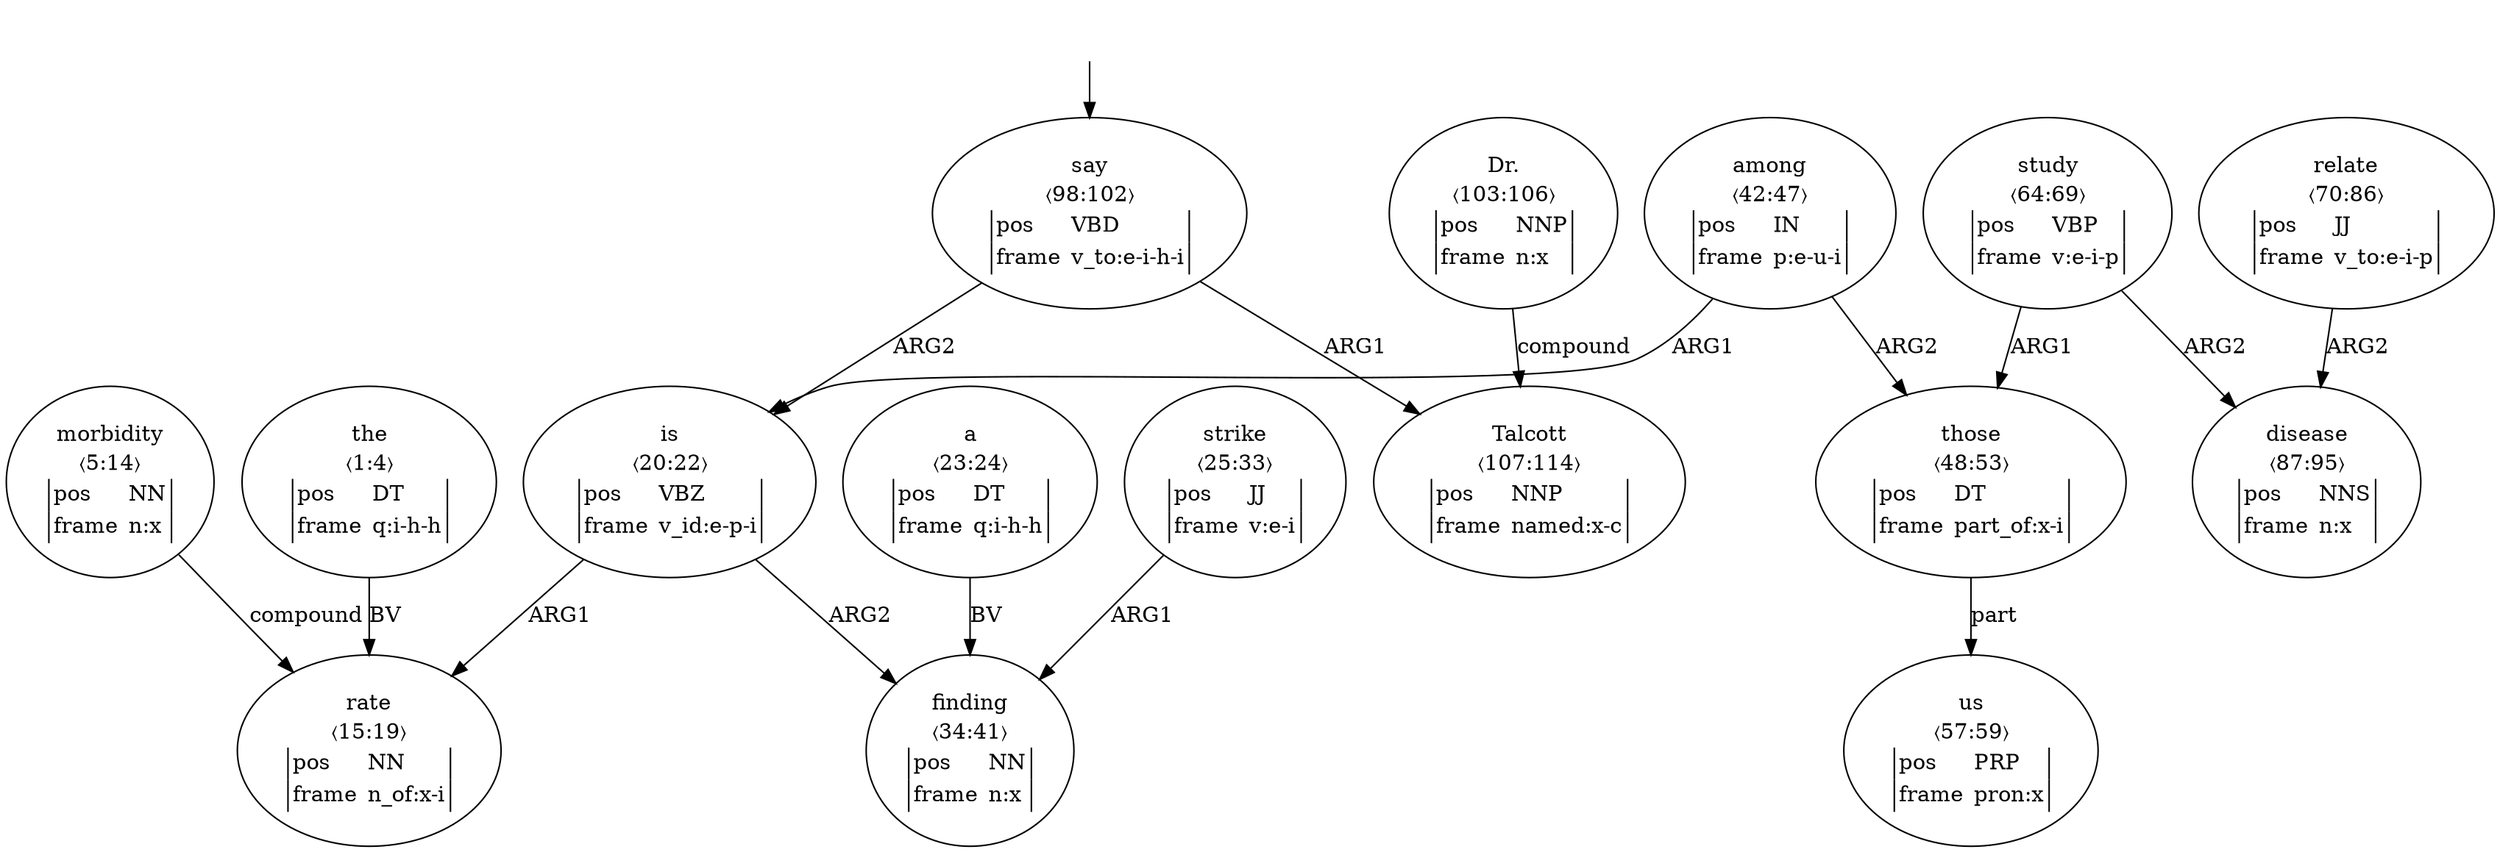 digraph "20003016" {
  top [ style=invis ];
  top -> 18;
  1 [ label=<<table align="center" border="0" cellspacing="0"><tr><td colspan="2">the</td></tr><tr><td colspan="2">〈1:4〉</td></tr><tr><td sides="l" border="1" align="left">pos</td><td sides="r" border="1" align="left">DT</td></tr><tr><td sides="l" border="1" align="left">frame</td><td sides="r" border="1" align="left">q:i-h-h</td></tr></table>> ];
  2 [ label=<<table align="center" border="0" cellspacing="0"><tr><td colspan="2">morbidity</td></tr><tr><td colspan="2">〈5:14〉</td></tr><tr><td sides="l" border="1" align="left">pos</td><td sides="r" border="1" align="left">NN</td></tr><tr><td sides="l" border="1" align="left">frame</td><td sides="r" border="1" align="left">n:x</td></tr></table>> ];
  3 [ label=<<table align="center" border="0" cellspacing="0"><tr><td colspan="2">rate</td></tr><tr><td colspan="2">〈15:19〉</td></tr><tr><td sides="l" border="1" align="left">pos</td><td sides="r" border="1" align="left">NN</td></tr><tr><td sides="l" border="1" align="left">frame</td><td sides="r" border="1" align="left">n_of:x-i</td></tr></table>> ];
  4 [ label=<<table align="center" border="0" cellspacing="0"><tr><td colspan="2">is</td></tr><tr><td colspan="2">〈20:22〉</td></tr><tr><td sides="l" border="1" align="left">pos</td><td sides="r" border="1" align="left">VBZ</td></tr><tr><td sides="l" border="1" align="left">frame</td><td sides="r" border="1" align="left">v_id:e-p-i</td></tr></table>> ];
  5 [ label=<<table align="center" border="0" cellspacing="0"><tr><td colspan="2">a</td></tr><tr><td colspan="2">〈23:24〉</td></tr><tr><td sides="l" border="1" align="left">pos</td><td sides="r" border="1" align="left">DT</td></tr><tr><td sides="l" border="1" align="left">frame</td><td sides="r" border="1" align="left">q:i-h-h</td></tr></table>> ];
  6 [ label=<<table align="center" border="0" cellspacing="0"><tr><td colspan="2">strike</td></tr><tr><td colspan="2">〈25:33〉</td></tr><tr><td sides="l" border="1" align="left">pos</td><td sides="r" border="1" align="left">JJ</td></tr><tr><td sides="l" border="1" align="left">frame</td><td sides="r" border="1" align="left">v:e-i</td></tr></table>> ];
  7 [ label=<<table align="center" border="0" cellspacing="0"><tr><td colspan="2">finding</td></tr><tr><td colspan="2">〈34:41〉</td></tr><tr><td sides="l" border="1" align="left">pos</td><td sides="r" border="1" align="left">NN</td></tr><tr><td sides="l" border="1" align="left">frame</td><td sides="r" border="1" align="left">n:x</td></tr></table>> ];
  8 [ label=<<table align="center" border="0" cellspacing="0"><tr><td colspan="2">among</td></tr><tr><td colspan="2">〈42:47〉</td></tr><tr><td sides="l" border="1" align="left">pos</td><td sides="r" border="1" align="left">IN</td></tr><tr><td sides="l" border="1" align="left">frame</td><td sides="r" border="1" align="left">p:e-u-i</td></tr></table>> ];
  9 [ label=<<table align="center" border="0" cellspacing="0"><tr><td colspan="2">those</td></tr><tr><td colspan="2">〈48:53〉</td></tr><tr><td sides="l" border="1" align="left">pos</td><td sides="r" border="1" align="left">DT</td></tr><tr><td sides="l" border="1" align="left">frame</td><td sides="r" border="1" align="left">part_of:x-i</td></tr></table>> ];
  11 [ label=<<table align="center" border="0" cellspacing="0"><tr><td colspan="2">us</td></tr><tr><td colspan="2">〈57:59〉</td></tr><tr><td sides="l" border="1" align="left">pos</td><td sides="r" border="1" align="left">PRP</td></tr><tr><td sides="l" border="1" align="left">frame</td><td sides="r" border="1" align="left">pron:x</td></tr></table>> ];
  13 [ label=<<table align="center" border="0" cellspacing="0"><tr><td colspan="2">study</td></tr><tr><td colspan="2">〈64:69〉</td></tr><tr><td sides="l" border="1" align="left">pos</td><td sides="r" border="1" align="left">VBP</td></tr><tr><td sides="l" border="1" align="left">frame</td><td sides="r" border="1" align="left">v:e-i-p</td></tr></table>> ];
  14 [ label=<<table align="center" border="0" cellspacing="0"><tr><td colspan="2">relate</td></tr><tr><td colspan="2">〈70:86〉</td></tr><tr><td sides="l" border="1" align="left">pos</td><td sides="r" border="1" align="left">JJ</td></tr><tr><td sides="l" border="1" align="left">frame</td><td sides="r" border="1" align="left">v_to:e-i-p</td></tr></table>> ];
  15 [ label=<<table align="center" border="0" cellspacing="0"><tr><td colspan="2">disease</td></tr><tr><td colspan="2">〈87:95〉</td></tr><tr><td sides="l" border="1" align="left">pos</td><td sides="r" border="1" align="left">NNS</td></tr><tr><td sides="l" border="1" align="left">frame</td><td sides="r" border="1" align="left">n:x</td></tr></table>> ];
  18 [ label=<<table align="center" border="0" cellspacing="0"><tr><td colspan="2">say</td></tr><tr><td colspan="2">〈98:102〉</td></tr><tr><td sides="l" border="1" align="left">pos</td><td sides="r" border="1" align="left">VBD</td></tr><tr><td sides="l" border="1" align="left">frame</td><td sides="r" border="1" align="left">v_to:e-i-h-i</td></tr></table>> ];
  19 [ label=<<table align="center" border="0" cellspacing="0"><tr><td colspan="2">Dr.</td></tr><tr><td colspan="2">〈103:106〉</td></tr><tr><td sides="l" border="1" align="left">pos</td><td sides="r" border="1" align="left">NNP</td></tr><tr><td sides="l" border="1" align="left">frame</td><td sides="r" border="1" align="left">n:x</td></tr></table>> ];
  20 [ label=<<table align="center" border="0" cellspacing="0"><tr><td colspan="2">Talcott</td></tr><tr><td colspan="2">〈107:114〉</td></tr><tr><td sides="l" border="1" align="left">pos</td><td sides="r" border="1" align="left">NNP</td></tr><tr><td sides="l" border="1" align="left">frame</td><td sides="r" border="1" align="left">named:x-c</td></tr></table>> ];
  6 -> 7 [ label="ARG1" ];
  4 -> 7 [ label="ARG2" ];
  2 -> 3 [ label="compound" ];
  9 -> 11 [ label="part" ];
  4 -> 3 [ label="ARG1" ];
  8 -> 4 [ label="ARG1" ];
  19 -> 20 [ label="compound" ];
  18 -> 20 [ label="ARG1" ];
  18 -> 4 [ label="ARG2" ];
  8 -> 9 [ label="ARG2" ];
  1 -> 3 [ label="BV" ];
  13 -> 9 [ label="ARG1" ];
  5 -> 7 [ label="BV" ];
  13 -> 15 [ label="ARG2" ];
  14 -> 15 [ label="ARG2" ];
}

